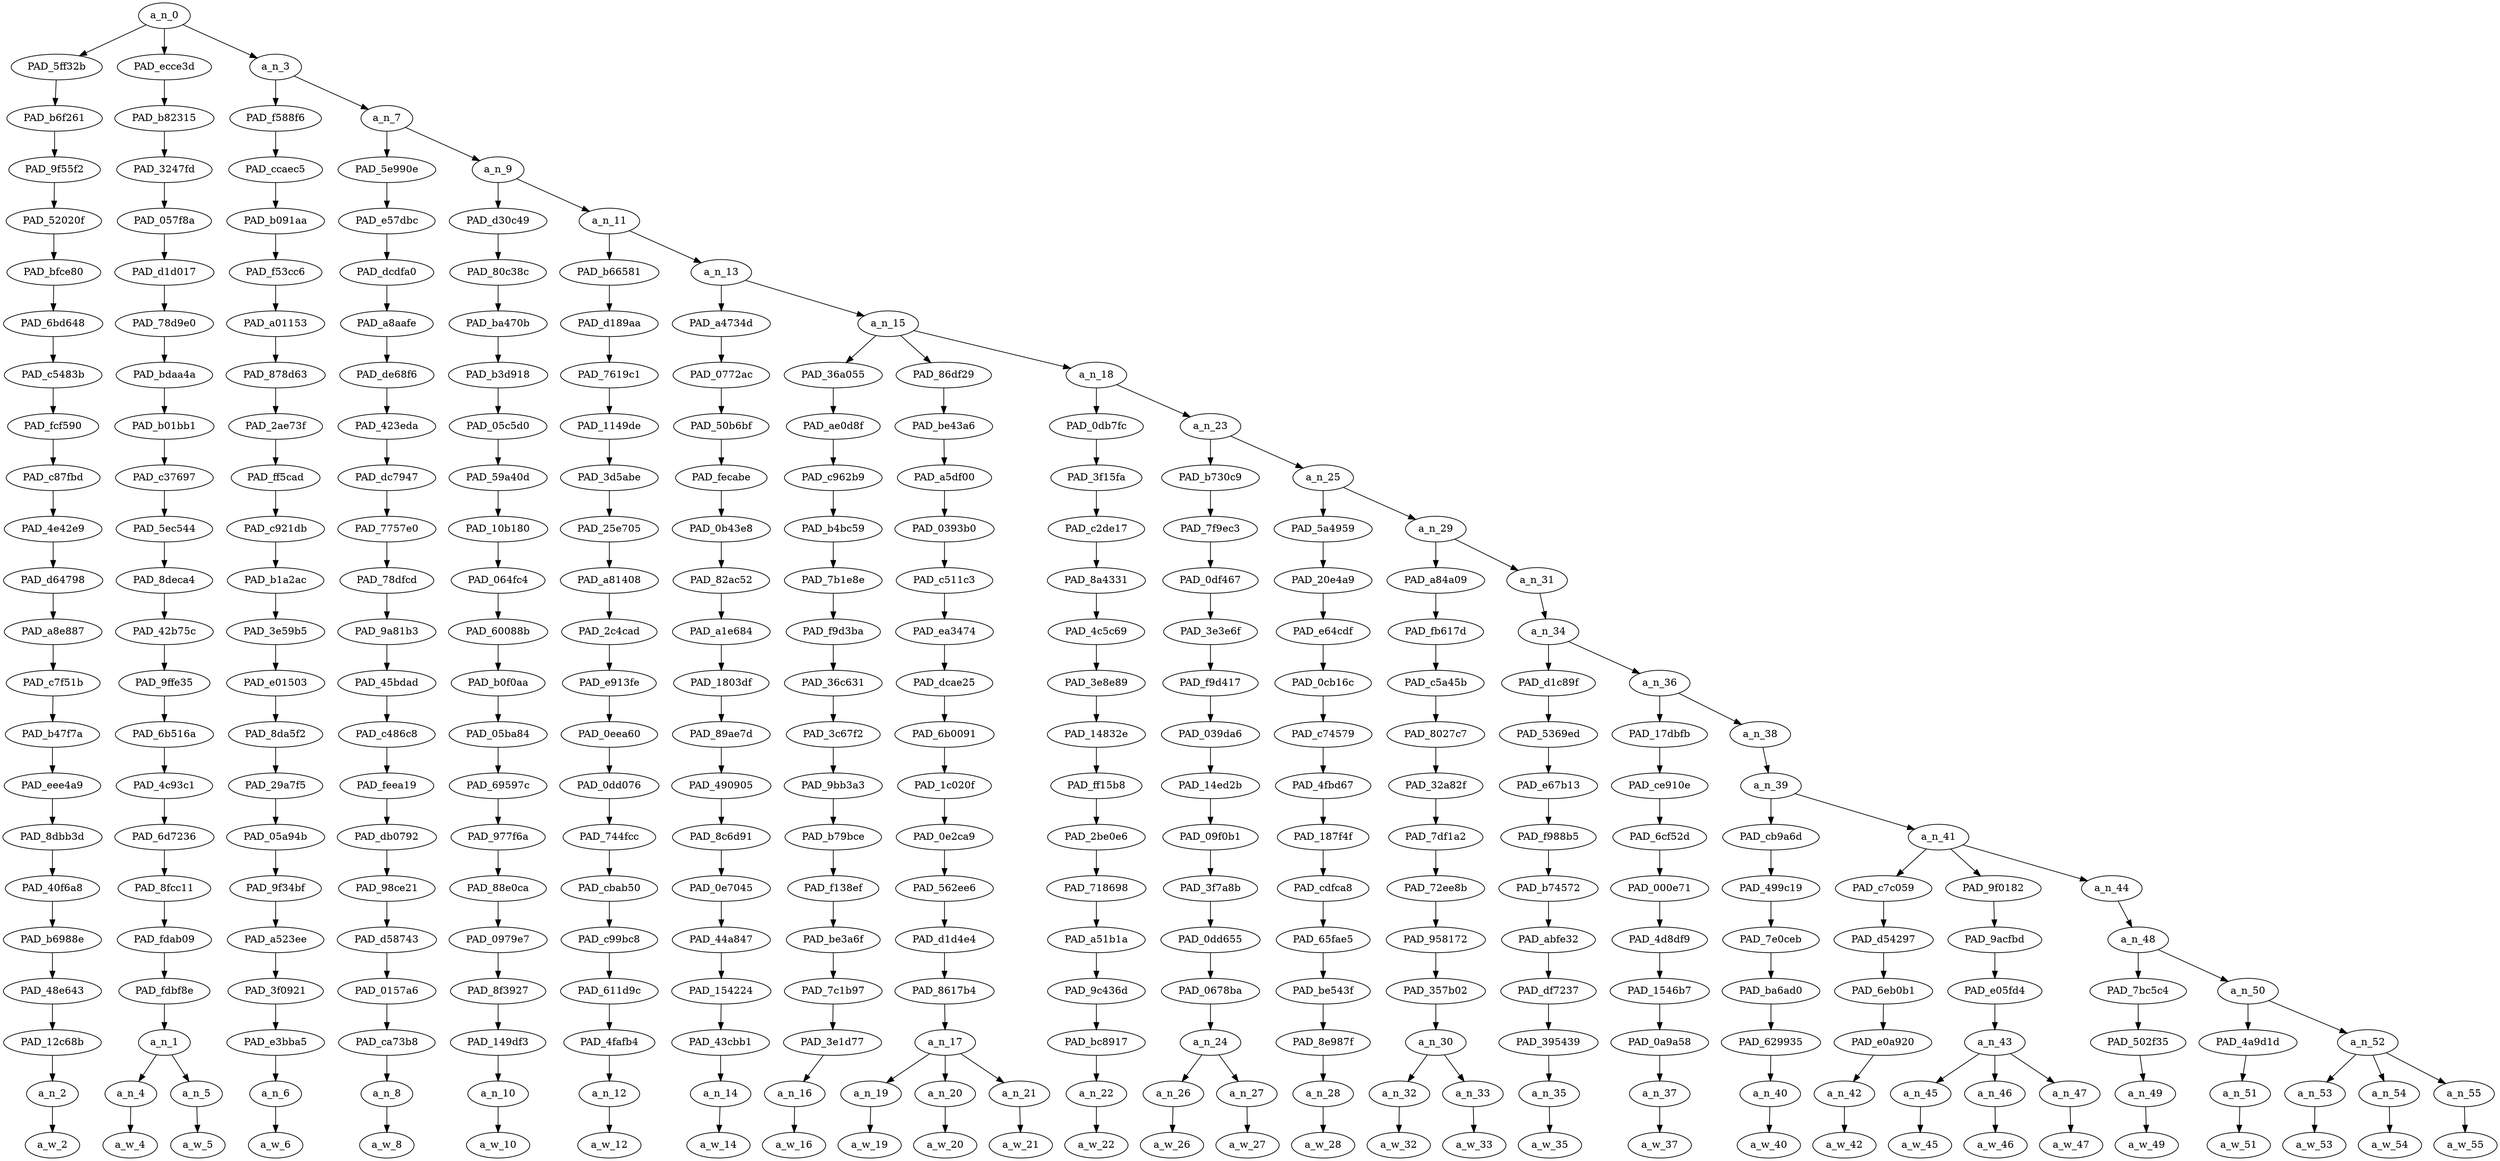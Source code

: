 strict digraph "" {
	a_n_0	[div_dir=1,
		index=0,
		level=22,
		pos="2.1822193287037037,22!",
		text_span="[0, 1, 2, 3, 4, 5, 6, 7, 8, 9, 10, 11, 12, 13, 14, 15, 16, 17, 18, 19, 20, 21, 22, 23, 24, 25, 26, 27, 28, 29]",
		value=1.00000000];
	PAD_5ff32b	[div_dir=1,
		index=1,
		level=21,
		pos="2.0,21!",
		text_span="[2]",
		value=0.04048064];
	a_n_0 -> PAD_5ff32b;
	PAD_ecce3d	[div_dir=1,
		index=0,
		level=21,
		pos="0.5,21!",
		text_span="[0, 1]",
		value=0.11551386];
	a_n_0 -> PAD_ecce3d;
	a_n_3	[div_dir=1,
		index=2,
		level=21,
		pos="4.046657986111111,21!",
		text_span="[3, 4, 5, 6, 7, 8, 9, 10, 11, 12, 13, 14, 15, 16, 17, 18, 19, 20, 21, 22, 23, 24, 25, 26, 27, 28, 29]",
		value=0.84386369];
	a_n_0 -> a_n_3;
	PAD_b6f261	[div_dir=1,
		index=1,
		level=20,
		pos="2.0,20!",
		text_span="[2]",
		value=0.04048064];
	PAD_5ff32b -> PAD_b6f261;
	PAD_9f55f2	[div_dir=1,
		index=1,
		level=19,
		pos="2.0,19!",
		text_span="[2]",
		value=0.04048064];
	PAD_b6f261 -> PAD_9f55f2;
	PAD_52020f	[div_dir=1,
		index=1,
		level=18,
		pos="2.0,18!",
		text_span="[2]",
		value=0.04048064];
	PAD_9f55f2 -> PAD_52020f;
	PAD_bfce80	[div_dir=1,
		index=1,
		level=17,
		pos="2.0,17!",
		text_span="[2]",
		value=0.04048064];
	PAD_52020f -> PAD_bfce80;
	PAD_6bd648	[div_dir=1,
		index=1,
		level=16,
		pos="2.0,16!",
		text_span="[2]",
		value=0.04048064];
	PAD_bfce80 -> PAD_6bd648;
	PAD_c5483b	[div_dir=1,
		index=1,
		level=15,
		pos="2.0,15!",
		text_span="[2]",
		value=0.04048064];
	PAD_6bd648 -> PAD_c5483b;
	PAD_fcf590	[div_dir=1,
		index=1,
		level=14,
		pos="2.0,14!",
		text_span="[2]",
		value=0.04048064];
	PAD_c5483b -> PAD_fcf590;
	PAD_c87fbd	[div_dir=1,
		index=1,
		level=13,
		pos="2.0,13!",
		text_span="[2]",
		value=0.04048064];
	PAD_fcf590 -> PAD_c87fbd;
	PAD_4e42e9	[div_dir=1,
		index=1,
		level=12,
		pos="2.0,12!",
		text_span="[2]",
		value=0.04048064];
	PAD_c87fbd -> PAD_4e42e9;
	PAD_d64798	[div_dir=1,
		index=1,
		level=11,
		pos="2.0,11!",
		text_span="[2]",
		value=0.04048064];
	PAD_4e42e9 -> PAD_d64798;
	PAD_a8e887	[div_dir=1,
		index=1,
		level=10,
		pos="2.0,10!",
		text_span="[2]",
		value=0.04048064];
	PAD_d64798 -> PAD_a8e887;
	PAD_c7f51b	[div_dir=1,
		index=1,
		level=9,
		pos="2.0,9!",
		text_span="[2]",
		value=0.04048064];
	PAD_a8e887 -> PAD_c7f51b;
	PAD_b47f7a	[div_dir=1,
		index=1,
		level=8,
		pos="2.0,8!",
		text_span="[2]",
		value=0.04048064];
	PAD_c7f51b -> PAD_b47f7a;
	PAD_eee4a9	[div_dir=1,
		index=1,
		level=7,
		pos="2.0,7!",
		text_span="[2]",
		value=0.04048064];
	PAD_b47f7a -> PAD_eee4a9;
	PAD_8dbb3d	[div_dir=1,
		index=1,
		level=6,
		pos="2.0,6!",
		text_span="[2]",
		value=0.04048064];
	PAD_eee4a9 -> PAD_8dbb3d;
	PAD_40f6a8	[div_dir=1,
		index=1,
		level=5,
		pos="2.0,5!",
		text_span="[2]",
		value=0.04048064];
	PAD_8dbb3d -> PAD_40f6a8;
	PAD_b6988e	[div_dir=1,
		index=1,
		level=4,
		pos="2.0,4!",
		text_span="[2]",
		value=0.04048064];
	PAD_40f6a8 -> PAD_b6988e;
	PAD_48e643	[div_dir=1,
		index=1,
		level=3,
		pos="2.0,3!",
		text_span="[2]",
		value=0.04048064];
	PAD_b6988e -> PAD_48e643;
	PAD_12c68b	[div_dir=1,
		index=1,
		level=2,
		pos="2.0,2!",
		text_span="[2]",
		value=0.04048064];
	PAD_48e643 -> PAD_12c68b;
	a_n_2	[div_dir=1,
		index=2,
		level=1,
		pos="2.0,1!",
		text_span="[2]",
		value=0.04048064];
	PAD_12c68b -> a_n_2;
	a_w_2	[div_dir=0,
		index=2,
		level=0,
		pos="2,0!",
		text_span="[2]",
		value=we];
	a_n_2 -> a_w_2;
	PAD_b82315	[div_dir=1,
		index=0,
		level=20,
		pos="0.5,20!",
		text_span="[0, 1]",
		value=0.11551386];
	PAD_ecce3d -> PAD_b82315;
	PAD_3247fd	[div_dir=1,
		index=0,
		level=19,
		pos="0.5,19!",
		text_span="[0, 1]",
		value=0.11551386];
	PAD_b82315 -> PAD_3247fd;
	PAD_057f8a	[div_dir=1,
		index=0,
		level=18,
		pos="0.5,18!",
		text_span="[0, 1]",
		value=0.11551386];
	PAD_3247fd -> PAD_057f8a;
	PAD_d1d017	[div_dir=1,
		index=0,
		level=17,
		pos="0.5,17!",
		text_span="[0, 1]",
		value=0.11551386];
	PAD_057f8a -> PAD_d1d017;
	PAD_78d9e0	[div_dir=1,
		index=0,
		level=16,
		pos="0.5,16!",
		text_span="[0, 1]",
		value=0.11551386];
	PAD_d1d017 -> PAD_78d9e0;
	PAD_bdaa4a	[div_dir=1,
		index=0,
		level=15,
		pos="0.5,15!",
		text_span="[0, 1]",
		value=0.11551386];
	PAD_78d9e0 -> PAD_bdaa4a;
	PAD_b01bb1	[div_dir=1,
		index=0,
		level=14,
		pos="0.5,14!",
		text_span="[0, 1]",
		value=0.11551386];
	PAD_bdaa4a -> PAD_b01bb1;
	PAD_c37697	[div_dir=1,
		index=0,
		level=13,
		pos="0.5,13!",
		text_span="[0, 1]",
		value=0.11551386];
	PAD_b01bb1 -> PAD_c37697;
	PAD_5ec544	[div_dir=1,
		index=0,
		level=12,
		pos="0.5,12!",
		text_span="[0, 1]",
		value=0.11551386];
	PAD_c37697 -> PAD_5ec544;
	PAD_8deca4	[div_dir=1,
		index=0,
		level=11,
		pos="0.5,11!",
		text_span="[0, 1]",
		value=0.11551386];
	PAD_5ec544 -> PAD_8deca4;
	PAD_42b75c	[div_dir=1,
		index=0,
		level=10,
		pos="0.5,10!",
		text_span="[0, 1]",
		value=0.11551386];
	PAD_8deca4 -> PAD_42b75c;
	PAD_9ffe35	[div_dir=1,
		index=0,
		level=9,
		pos="0.5,9!",
		text_span="[0, 1]",
		value=0.11551386];
	PAD_42b75c -> PAD_9ffe35;
	PAD_6b516a	[div_dir=1,
		index=0,
		level=8,
		pos="0.5,8!",
		text_span="[0, 1]",
		value=0.11551386];
	PAD_9ffe35 -> PAD_6b516a;
	PAD_4c93c1	[div_dir=1,
		index=0,
		level=7,
		pos="0.5,7!",
		text_span="[0, 1]",
		value=0.11551386];
	PAD_6b516a -> PAD_4c93c1;
	PAD_6d7236	[div_dir=1,
		index=0,
		level=6,
		pos="0.5,6!",
		text_span="[0, 1]",
		value=0.11551386];
	PAD_4c93c1 -> PAD_6d7236;
	PAD_8fcc11	[div_dir=1,
		index=0,
		level=5,
		pos="0.5,5!",
		text_span="[0, 1]",
		value=0.11551386];
	PAD_6d7236 -> PAD_8fcc11;
	PAD_fdab09	[div_dir=1,
		index=0,
		level=4,
		pos="0.5,4!",
		text_span="[0, 1]",
		value=0.11551386];
	PAD_8fcc11 -> PAD_fdab09;
	PAD_fdbf8e	[div_dir=1,
		index=0,
		level=3,
		pos="0.5,3!",
		text_span="[0, 1]",
		value=0.11551386];
	PAD_fdab09 -> PAD_fdbf8e;
	a_n_1	[div_dir=1,
		index=0,
		level=2,
		pos="0.5,2!",
		text_span="[0, 1]",
		value=0.11551386];
	PAD_fdbf8e -> a_n_1;
	a_n_4	[div_dir=1,
		index=0,
		level=1,
		pos="0.0,1!",
		text_span="[0]",
		value=0.06696120];
	a_n_1 -> a_n_4;
	a_n_5	[div_dir=-1,
		index=1,
		level=1,
		pos="1.0,1!",
		text_span="[1]",
		value=0.04851903];
	a_n_1 -> a_n_5;
	a_w_4	[div_dir=0,
		index=0,
		level=0,
		pos="0,0!",
		text_span="[0]",
		value="<user>"];
	a_n_4 -> a_w_4;
	a_w_5	[div_dir=0,
		index=1,
		level=0,
		pos="1,0!",
		text_span="[1]",
		value="<user>1"];
	a_n_5 -> a_w_5;
	PAD_f588f6	[div_dir=1,
		index=2,
		level=20,
		pos="3.0,20!",
		text_span="[3]",
		value=0.03010228];
	a_n_3 -> PAD_f588f6;
	a_n_7	[div_dir=1,
		index=3,
		level=20,
		pos="5.093315972222222,20!",
		text_span="[4, 5, 6, 7, 8, 9, 10, 11, 12, 13, 14, 15, 16, 17, 18, 19, 20, 21, 22, 23, 24, 25, 26, 27, 28, 29]",
		value=0.81363206];
	a_n_3 -> a_n_7;
	PAD_ccaec5	[div_dir=1,
		index=2,
		level=19,
		pos="3.0,19!",
		text_span="[3]",
		value=0.03010228];
	PAD_f588f6 -> PAD_ccaec5;
	PAD_b091aa	[div_dir=1,
		index=2,
		level=18,
		pos="3.0,18!",
		text_span="[3]",
		value=0.03010228];
	PAD_ccaec5 -> PAD_b091aa;
	PAD_f53cc6	[div_dir=1,
		index=2,
		level=17,
		pos="3.0,17!",
		text_span="[3]",
		value=0.03010228];
	PAD_b091aa -> PAD_f53cc6;
	PAD_a01153	[div_dir=1,
		index=2,
		level=16,
		pos="3.0,16!",
		text_span="[3]",
		value=0.03010228];
	PAD_f53cc6 -> PAD_a01153;
	PAD_878d63	[div_dir=1,
		index=2,
		level=15,
		pos="3.0,15!",
		text_span="[3]",
		value=0.03010228];
	PAD_a01153 -> PAD_878d63;
	PAD_2ae73f	[div_dir=1,
		index=2,
		level=14,
		pos="3.0,14!",
		text_span="[3]",
		value=0.03010228];
	PAD_878d63 -> PAD_2ae73f;
	PAD_ff5cad	[div_dir=1,
		index=2,
		level=13,
		pos="3.0,13!",
		text_span="[3]",
		value=0.03010228];
	PAD_2ae73f -> PAD_ff5cad;
	PAD_c921db	[div_dir=1,
		index=2,
		level=12,
		pos="3.0,12!",
		text_span="[3]",
		value=0.03010228];
	PAD_ff5cad -> PAD_c921db;
	PAD_b1a2ac	[div_dir=1,
		index=2,
		level=11,
		pos="3.0,11!",
		text_span="[3]",
		value=0.03010228];
	PAD_c921db -> PAD_b1a2ac;
	PAD_3e59b5	[div_dir=1,
		index=2,
		level=10,
		pos="3.0,10!",
		text_span="[3]",
		value=0.03010228];
	PAD_b1a2ac -> PAD_3e59b5;
	PAD_e01503	[div_dir=1,
		index=2,
		level=9,
		pos="3.0,9!",
		text_span="[3]",
		value=0.03010228];
	PAD_3e59b5 -> PAD_e01503;
	PAD_8da5f2	[div_dir=1,
		index=2,
		level=8,
		pos="3.0,8!",
		text_span="[3]",
		value=0.03010228];
	PAD_e01503 -> PAD_8da5f2;
	PAD_29a7f5	[div_dir=1,
		index=2,
		level=7,
		pos="3.0,7!",
		text_span="[3]",
		value=0.03010228];
	PAD_8da5f2 -> PAD_29a7f5;
	PAD_05a94b	[div_dir=1,
		index=2,
		level=6,
		pos="3.0,6!",
		text_span="[3]",
		value=0.03010228];
	PAD_29a7f5 -> PAD_05a94b;
	PAD_9f34bf	[div_dir=1,
		index=2,
		level=5,
		pos="3.0,5!",
		text_span="[3]",
		value=0.03010228];
	PAD_05a94b -> PAD_9f34bf;
	PAD_a523ee	[div_dir=1,
		index=2,
		level=4,
		pos="3.0,4!",
		text_span="[3]",
		value=0.03010228];
	PAD_9f34bf -> PAD_a523ee;
	PAD_3f0921	[div_dir=1,
		index=2,
		level=3,
		pos="3.0,3!",
		text_span="[3]",
		value=0.03010228];
	PAD_a523ee -> PAD_3f0921;
	PAD_e3bba5	[div_dir=1,
		index=2,
		level=2,
		pos="3.0,2!",
		text_span="[3]",
		value=0.03010228];
	PAD_3f0921 -> PAD_e3bba5;
	a_n_6	[div_dir=1,
		index=3,
		level=1,
		pos="3.0,1!",
		text_span="[3]",
		value=0.03010228];
	PAD_e3bba5 -> a_n_6;
	a_w_6	[div_dir=0,
		index=3,
		level=0,
		pos="3,0!",
		text_span="[3]",
		value=are];
	a_n_6 -> a_w_6;
	PAD_5e990e	[div_dir=1,
		index=3,
		level=19,
		pos="4.0,19!",
		text_span="[4]",
		value=0.02594678];
	a_n_7 -> PAD_5e990e;
	a_n_9	[div_dir=1,
		index=4,
		level=19,
		pos="6.186631944444445,19!",
		text_span="[5, 6, 7, 8, 9, 10, 11, 12, 13, 14, 15, 16, 17, 18, 19, 20, 21, 22, 23, 24, 25, 26, 27, 28, 29]",
		value=0.78755445];
	a_n_7 -> a_n_9;
	PAD_e57dbc	[div_dir=1,
		index=3,
		level=18,
		pos="4.0,18!",
		text_span="[4]",
		value=0.02594678];
	PAD_5e990e -> PAD_e57dbc;
	PAD_dcdfa0	[div_dir=1,
		index=3,
		level=17,
		pos="4.0,17!",
		text_span="[4]",
		value=0.02594678];
	PAD_e57dbc -> PAD_dcdfa0;
	PAD_a8aafe	[div_dir=1,
		index=3,
		level=16,
		pos="4.0,16!",
		text_span="[4]",
		value=0.02594678];
	PAD_dcdfa0 -> PAD_a8aafe;
	PAD_de68f6	[div_dir=1,
		index=3,
		level=15,
		pos="4.0,15!",
		text_span="[4]",
		value=0.02594678];
	PAD_a8aafe -> PAD_de68f6;
	PAD_423eda	[div_dir=1,
		index=3,
		level=14,
		pos="4.0,14!",
		text_span="[4]",
		value=0.02594678];
	PAD_de68f6 -> PAD_423eda;
	PAD_dc7947	[div_dir=1,
		index=3,
		level=13,
		pos="4.0,13!",
		text_span="[4]",
		value=0.02594678];
	PAD_423eda -> PAD_dc7947;
	PAD_7757e0	[div_dir=1,
		index=3,
		level=12,
		pos="4.0,12!",
		text_span="[4]",
		value=0.02594678];
	PAD_dc7947 -> PAD_7757e0;
	PAD_78dfcd	[div_dir=1,
		index=3,
		level=11,
		pos="4.0,11!",
		text_span="[4]",
		value=0.02594678];
	PAD_7757e0 -> PAD_78dfcd;
	PAD_9a81b3	[div_dir=1,
		index=3,
		level=10,
		pos="4.0,10!",
		text_span="[4]",
		value=0.02594678];
	PAD_78dfcd -> PAD_9a81b3;
	PAD_45bdad	[div_dir=1,
		index=3,
		level=9,
		pos="4.0,9!",
		text_span="[4]",
		value=0.02594678];
	PAD_9a81b3 -> PAD_45bdad;
	PAD_c486c8	[div_dir=1,
		index=3,
		level=8,
		pos="4.0,8!",
		text_span="[4]",
		value=0.02594678];
	PAD_45bdad -> PAD_c486c8;
	PAD_feea19	[div_dir=1,
		index=3,
		level=7,
		pos="4.0,7!",
		text_span="[4]",
		value=0.02594678];
	PAD_c486c8 -> PAD_feea19;
	PAD_db0792	[div_dir=1,
		index=3,
		level=6,
		pos="4.0,6!",
		text_span="[4]",
		value=0.02594678];
	PAD_feea19 -> PAD_db0792;
	PAD_98ce21	[div_dir=1,
		index=3,
		level=5,
		pos="4.0,5!",
		text_span="[4]",
		value=0.02594678];
	PAD_db0792 -> PAD_98ce21;
	PAD_d58743	[div_dir=1,
		index=3,
		level=4,
		pos="4.0,4!",
		text_span="[4]",
		value=0.02594678];
	PAD_98ce21 -> PAD_d58743;
	PAD_0157a6	[div_dir=1,
		index=3,
		level=3,
		pos="4.0,3!",
		text_span="[4]",
		value=0.02594678];
	PAD_d58743 -> PAD_0157a6;
	PAD_ca73b8	[div_dir=1,
		index=3,
		level=2,
		pos="4.0,2!",
		text_span="[4]",
		value=0.02594678];
	PAD_0157a6 -> PAD_ca73b8;
	a_n_8	[div_dir=1,
		index=4,
		level=1,
		pos="4.0,1!",
		text_span="[4]",
		value=0.02594678];
	PAD_ca73b8 -> a_n_8;
	a_w_8	[div_dir=0,
		index=4,
		level=0,
		pos="4,0!",
		text_span="[4]",
		value=believe];
	a_n_8 -> a_w_8;
	PAD_d30c49	[div_dir=1,
		index=4,
		level=18,
		pos="5.0,18!",
		text_span="[5]",
		value=0.02119289];
	a_n_9 -> PAD_d30c49;
	a_n_11	[div_dir=1,
		index=5,
		level=18,
		pos="7.373263888888889,18!",
		text_span="[6, 7, 8, 9, 10, 11, 12, 13, 14, 15, 16, 17, 18, 19, 20, 21, 22, 23, 24, 25, 26, 27, 28, 29]",
		value=0.76624698];
	a_n_9 -> a_n_11;
	PAD_80c38c	[div_dir=1,
		index=4,
		level=17,
		pos="5.0,17!",
		text_span="[5]",
		value=0.02119289];
	PAD_d30c49 -> PAD_80c38c;
	PAD_ba470b	[div_dir=1,
		index=4,
		level=16,
		pos="5.0,16!",
		text_span="[5]",
		value=0.02119289];
	PAD_80c38c -> PAD_ba470b;
	PAD_b3d918	[div_dir=1,
		index=4,
		level=15,
		pos="5.0,15!",
		text_span="[5]",
		value=0.02119289];
	PAD_ba470b -> PAD_b3d918;
	PAD_05c5d0	[div_dir=1,
		index=4,
		level=14,
		pos="5.0,14!",
		text_span="[5]",
		value=0.02119289];
	PAD_b3d918 -> PAD_05c5d0;
	PAD_59a40d	[div_dir=1,
		index=4,
		level=13,
		pos="5.0,13!",
		text_span="[5]",
		value=0.02119289];
	PAD_05c5d0 -> PAD_59a40d;
	PAD_10b180	[div_dir=1,
		index=4,
		level=12,
		pos="5.0,12!",
		text_span="[5]",
		value=0.02119289];
	PAD_59a40d -> PAD_10b180;
	PAD_064fc4	[div_dir=1,
		index=4,
		level=11,
		pos="5.0,11!",
		text_span="[5]",
		value=0.02119289];
	PAD_10b180 -> PAD_064fc4;
	PAD_60088b	[div_dir=1,
		index=4,
		level=10,
		pos="5.0,10!",
		text_span="[5]",
		value=0.02119289];
	PAD_064fc4 -> PAD_60088b;
	PAD_b0f0aa	[div_dir=1,
		index=4,
		level=9,
		pos="5.0,9!",
		text_span="[5]",
		value=0.02119289];
	PAD_60088b -> PAD_b0f0aa;
	PAD_05ba84	[div_dir=1,
		index=4,
		level=8,
		pos="5.0,8!",
		text_span="[5]",
		value=0.02119289];
	PAD_b0f0aa -> PAD_05ba84;
	PAD_69597c	[div_dir=1,
		index=4,
		level=7,
		pos="5.0,7!",
		text_span="[5]",
		value=0.02119289];
	PAD_05ba84 -> PAD_69597c;
	PAD_977f6a	[div_dir=1,
		index=4,
		level=6,
		pos="5.0,6!",
		text_span="[5]",
		value=0.02119289];
	PAD_69597c -> PAD_977f6a;
	PAD_88e0ca	[div_dir=1,
		index=4,
		level=5,
		pos="5.0,5!",
		text_span="[5]",
		value=0.02119289];
	PAD_977f6a -> PAD_88e0ca;
	PAD_0979e7	[div_dir=1,
		index=4,
		level=4,
		pos="5.0,4!",
		text_span="[5]",
		value=0.02119289];
	PAD_88e0ca -> PAD_0979e7;
	PAD_8f3927	[div_dir=1,
		index=4,
		level=3,
		pos="5.0,3!",
		text_span="[5]",
		value=0.02119289];
	PAD_0979e7 -> PAD_8f3927;
	PAD_149df3	[div_dir=1,
		index=4,
		level=2,
		pos="5.0,2!",
		text_span="[5]",
		value=0.02119289];
	PAD_8f3927 -> PAD_149df3;
	a_n_10	[div_dir=1,
		index=5,
		level=1,
		pos="5.0,1!",
		text_span="[5]",
		value=0.02119289];
	PAD_149df3 -> a_n_10;
	a_w_10	[div_dir=0,
		index=5,
		level=0,
		pos="5,0!",
		text_span="[5]",
		value=that];
	a_n_10 -> a_w_10;
	PAD_b66581	[div_dir=1,
		index=5,
		level=17,
		pos="6.0,17!",
		text_span="[6]",
		value=0.01874848];
	a_n_11 -> PAD_b66581;
	a_n_13	[div_dir=1,
		index=6,
		level=17,
		pos="8.746527777777779,17!",
		text_span="[7, 8, 9, 10, 11, 12, 13, 14, 15, 16, 17, 18, 19, 20, 21, 22, 23, 24, 25, 26, 27, 28, 29]",
		value=0.74739264];
	a_n_11 -> a_n_13;
	PAD_d189aa	[div_dir=1,
		index=5,
		level=16,
		pos="6.0,16!",
		text_span="[6]",
		value=0.01874848];
	PAD_b66581 -> PAD_d189aa;
	PAD_7619c1	[div_dir=1,
		index=5,
		level=15,
		pos="6.0,15!",
		text_span="[6]",
		value=0.01874848];
	PAD_d189aa -> PAD_7619c1;
	PAD_1149de	[div_dir=1,
		index=5,
		level=14,
		pos="6.0,14!",
		text_span="[6]",
		value=0.01874848];
	PAD_7619c1 -> PAD_1149de;
	PAD_3d5abe	[div_dir=1,
		index=5,
		level=13,
		pos="6.0,13!",
		text_span="[6]",
		value=0.01874848];
	PAD_1149de -> PAD_3d5abe;
	PAD_25e705	[div_dir=1,
		index=5,
		level=12,
		pos="6.0,12!",
		text_span="[6]",
		value=0.01874848];
	PAD_3d5abe -> PAD_25e705;
	PAD_a81408	[div_dir=1,
		index=5,
		level=11,
		pos="6.0,11!",
		text_span="[6]",
		value=0.01874848];
	PAD_25e705 -> PAD_a81408;
	PAD_2c4cad	[div_dir=1,
		index=5,
		level=10,
		pos="6.0,10!",
		text_span="[6]",
		value=0.01874848];
	PAD_a81408 -> PAD_2c4cad;
	PAD_e913fe	[div_dir=1,
		index=5,
		level=9,
		pos="6.0,9!",
		text_span="[6]",
		value=0.01874848];
	PAD_2c4cad -> PAD_e913fe;
	PAD_0eea60	[div_dir=1,
		index=5,
		level=8,
		pos="6.0,8!",
		text_span="[6]",
		value=0.01874848];
	PAD_e913fe -> PAD_0eea60;
	PAD_0dd076	[div_dir=1,
		index=5,
		level=7,
		pos="6.0,7!",
		text_span="[6]",
		value=0.01874848];
	PAD_0eea60 -> PAD_0dd076;
	PAD_744fcc	[div_dir=1,
		index=5,
		level=6,
		pos="6.0,6!",
		text_span="[6]",
		value=0.01874848];
	PAD_0dd076 -> PAD_744fcc;
	PAD_cbab50	[div_dir=1,
		index=5,
		level=5,
		pos="6.0,5!",
		text_span="[6]",
		value=0.01874848];
	PAD_744fcc -> PAD_cbab50;
	PAD_c99bc8	[div_dir=1,
		index=5,
		level=4,
		pos="6.0,4!",
		text_span="[6]",
		value=0.01874848];
	PAD_cbab50 -> PAD_c99bc8;
	PAD_611d9c	[div_dir=1,
		index=5,
		level=3,
		pos="6.0,3!",
		text_span="[6]",
		value=0.01874848];
	PAD_c99bc8 -> PAD_611d9c;
	PAD_4fafb4	[div_dir=1,
		index=5,
		level=2,
		pos="6.0,2!",
		text_span="[6]",
		value=0.01874848];
	PAD_611d9c -> PAD_4fafb4;
	a_n_12	[div_dir=1,
		index=6,
		level=1,
		pos="6.0,1!",
		text_span="[6]",
		value=0.01874848];
	PAD_4fafb4 -> a_n_12;
	a_w_12	[div_dir=0,
		index=6,
		level=0,
		pos="6,0!",
		text_span="[6]",
		value=it];
	a_n_12 -> a_w_12;
	PAD_a4734d	[div_dir=1,
		index=6,
		level=16,
		pos="7.0,16!",
		text_span="[7]",
		value=0.01750642];
	a_n_13 -> PAD_a4734d;
	a_n_15	[div_dir=1,
		index=7,
		level=16,
		pos="10.493055555555555,16!",
		text_span="[8, 9, 10, 11, 12, 13, 14, 15, 16, 17, 18, 19, 20, 21, 22, 23, 24, 25, 26, 27, 28, 29]",
		value=0.72980839];
	a_n_13 -> a_n_15;
	PAD_0772ac	[div_dir=1,
		index=6,
		level=15,
		pos="7.0,15!",
		text_span="[7]",
		value=0.01750642];
	PAD_a4734d -> PAD_0772ac;
	PAD_50b6bf	[div_dir=1,
		index=6,
		level=14,
		pos="7.0,14!",
		text_span="[7]",
		value=0.01750642];
	PAD_0772ac -> PAD_50b6bf;
	PAD_fecabe	[div_dir=1,
		index=6,
		level=13,
		pos="7.0,13!",
		text_span="[7]",
		value=0.01750642];
	PAD_50b6bf -> PAD_fecabe;
	PAD_0b43e8	[div_dir=1,
		index=6,
		level=12,
		pos="7.0,12!",
		text_span="[7]",
		value=0.01750642];
	PAD_fecabe -> PAD_0b43e8;
	PAD_82ac52	[div_dir=1,
		index=6,
		level=11,
		pos="7.0,11!",
		text_span="[7]",
		value=0.01750642];
	PAD_0b43e8 -> PAD_82ac52;
	PAD_a1e684	[div_dir=1,
		index=6,
		level=10,
		pos="7.0,10!",
		text_span="[7]",
		value=0.01750642];
	PAD_82ac52 -> PAD_a1e684;
	PAD_1803df	[div_dir=1,
		index=6,
		level=9,
		pos="7.0,9!",
		text_span="[7]",
		value=0.01750642];
	PAD_a1e684 -> PAD_1803df;
	PAD_89ae7d	[div_dir=1,
		index=6,
		level=8,
		pos="7.0,8!",
		text_span="[7]",
		value=0.01750642];
	PAD_1803df -> PAD_89ae7d;
	PAD_490905	[div_dir=1,
		index=6,
		level=7,
		pos="7.0,7!",
		text_span="[7]",
		value=0.01750642];
	PAD_89ae7d -> PAD_490905;
	PAD_8c6d91	[div_dir=1,
		index=6,
		level=6,
		pos="7.0,6!",
		text_span="[7]",
		value=0.01750642];
	PAD_490905 -> PAD_8c6d91;
	PAD_0e7045	[div_dir=1,
		index=6,
		level=5,
		pos="7.0,5!",
		text_span="[7]",
		value=0.01750642];
	PAD_8c6d91 -> PAD_0e7045;
	PAD_44a847	[div_dir=1,
		index=6,
		level=4,
		pos="7.0,4!",
		text_span="[7]",
		value=0.01750642];
	PAD_0e7045 -> PAD_44a847;
	PAD_154224	[div_dir=1,
		index=6,
		level=3,
		pos="7.0,3!",
		text_span="[7]",
		value=0.01750642];
	PAD_44a847 -> PAD_154224;
	PAD_43cbb1	[div_dir=1,
		index=6,
		level=2,
		pos="7.0,2!",
		text_span="[7]",
		value=0.01750642];
	PAD_154224 -> PAD_43cbb1;
	a_n_14	[div_dir=1,
		index=7,
		level=1,
		pos="7.0,1!",
		text_span="[7]",
		value=0.01750642];
	PAD_43cbb1 -> a_n_14;
	a_w_14	[div_dir=0,
		index=7,
		level=0,
		pos="7,0!",
		text_span="[7]",
		value=will];
	a_n_14 -> a_w_14;
	PAD_36a055	[div_dir=-1,
		index=7,
		level=15,
		pos="8.0,15!",
		text_span="[8]",
		value=0.02001967];
	a_n_15 -> PAD_36a055;
	PAD_86df29	[div_dir=1,
		index=8,
		level=15,
		pos="10.0,15!",
		text_span="[9, 10, 11]",
		value=0.05969000];
	a_n_15 -> PAD_86df29;
	a_n_18	[div_dir=1,
		index=9,
		level=15,
		pos="13.479166666666666,15!",
		text_span="[12, 13, 14, 15, 16, 17, 18, 19, 20, 21, 22, 23, 24, 25, 26, 27, 28, 29]",
		value=0.65003421];
	a_n_15 -> a_n_18;
	PAD_ae0d8f	[div_dir=-1,
		index=7,
		level=14,
		pos="8.0,14!",
		text_span="[8]",
		value=0.02001967];
	PAD_36a055 -> PAD_ae0d8f;
	PAD_c962b9	[div_dir=-1,
		index=7,
		level=13,
		pos="8.0,13!",
		text_span="[8]",
		value=0.02001967];
	PAD_ae0d8f -> PAD_c962b9;
	PAD_b4bc59	[div_dir=-1,
		index=7,
		level=12,
		pos="8.0,12!",
		text_span="[8]",
		value=0.02001967];
	PAD_c962b9 -> PAD_b4bc59;
	PAD_7b1e8e	[div_dir=-1,
		index=7,
		level=11,
		pos="8.0,11!",
		text_span="[8]",
		value=0.02001967];
	PAD_b4bc59 -> PAD_7b1e8e;
	PAD_f9d3ba	[div_dir=-1,
		index=7,
		level=10,
		pos="8.0,10!",
		text_span="[8]",
		value=0.02001967];
	PAD_7b1e8e -> PAD_f9d3ba;
	PAD_36c631	[div_dir=-1,
		index=7,
		level=9,
		pos="8.0,9!",
		text_span="[8]",
		value=0.02001967];
	PAD_f9d3ba -> PAD_36c631;
	PAD_3c67f2	[div_dir=-1,
		index=7,
		level=8,
		pos="8.0,8!",
		text_span="[8]",
		value=0.02001967];
	PAD_36c631 -> PAD_3c67f2;
	PAD_9bb3a3	[div_dir=-1,
		index=7,
		level=7,
		pos="8.0,7!",
		text_span="[8]",
		value=0.02001967];
	PAD_3c67f2 -> PAD_9bb3a3;
	PAD_b79bce	[div_dir=-1,
		index=7,
		level=6,
		pos="8.0,6!",
		text_span="[8]",
		value=0.02001967];
	PAD_9bb3a3 -> PAD_b79bce;
	PAD_f138ef	[div_dir=-1,
		index=7,
		level=5,
		pos="8.0,5!",
		text_span="[8]",
		value=0.02001967];
	PAD_b79bce -> PAD_f138ef;
	PAD_be3a6f	[div_dir=-1,
		index=7,
		level=4,
		pos="8.0,4!",
		text_span="[8]",
		value=0.02001967];
	PAD_f138ef -> PAD_be3a6f;
	PAD_7c1b97	[div_dir=-1,
		index=7,
		level=3,
		pos="8.0,3!",
		text_span="[8]",
		value=0.02001967];
	PAD_be3a6f -> PAD_7c1b97;
	PAD_3e1d77	[div_dir=-1,
		index=7,
		level=2,
		pos="8.0,2!",
		text_span="[8]",
		value=0.02001967];
	PAD_7c1b97 -> PAD_3e1d77;
	a_n_16	[div_dir=-1,
		index=8,
		level=1,
		pos="8.0,1!",
		text_span="[8]",
		value=0.02001967];
	PAD_3e1d77 -> a_n_16;
	a_w_16	[div_dir=0,
		index=8,
		level=0,
		pos="8,0!",
		text_span="[8]",
		value=happen];
	a_n_16 -> a_w_16;
	PAD_be43a6	[div_dir=1,
		index=8,
		level=14,
		pos="10.0,14!",
		text_span="[9, 10, 11]",
		value=0.05969000];
	PAD_86df29 -> PAD_be43a6;
	PAD_a5df00	[div_dir=1,
		index=8,
		level=13,
		pos="10.0,13!",
		text_span="[9, 10, 11]",
		value=0.05969000];
	PAD_be43a6 -> PAD_a5df00;
	PAD_0393b0	[div_dir=1,
		index=8,
		level=12,
		pos="10.0,12!",
		text_span="[9, 10, 11]",
		value=0.05969000];
	PAD_a5df00 -> PAD_0393b0;
	PAD_c511c3	[div_dir=1,
		index=8,
		level=11,
		pos="10.0,11!",
		text_span="[9, 10, 11]",
		value=0.05969000];
	PAD_0393b0 -> PAD_c511c3;
	PAD_ea3474	[div_dir=1,
		index=8,
		level=10,
		pos="10.0,10!",
		text_span="[9, 10, 11]",
		value=0.05969000];
	PAD_c511c3 -> PAD_ea3474;
	PAD_dcae25	[div_dir=1,
		index=8,
		level=9,
		pos="10.0,9!",
		text_span="[9, 10, 11]",
		value=0.05969000];
	PAD_ea3474 -> PAD_dcae25;
	PAD_6b0091	[div_dir=1,
		index=8,
		level=8,
		pos="10.0,8!",
		text_span="[9, 10, 11]",
		value=0.05969000];
	PAD_dcae25 -> PAD_6b0091;
	PAD_1c020f	[div_dir=1,
		index=8,
		level=7,
		pos="10.0,7!",
		text_span="[9, 10, 11]",
		value=0.05969000];
	PAD_6b0091 -> PAD_1c020f;
	PAD_0e2ca9	[div_dir=1,
		index=8,
		level=6,
		pos="10.0,6!",
		text_span="[9, 10, 11]",
		value=0.05969000];
	PAD_1c020f -> PAD_0e2ca9;
	PAD_562ee6	[div_dir=1,
		index=8,
		level=5,
		pos="10.0,5!",
		text_span="[9, 10, 11]",
		value=0.05969000];
	PAD_0e2ca9 -> PAD_562ee6;
	PAD_d1d4e4	[div_dir=1,
		index=8,
		level=4,
		pos="10.0,4!",
		text_span="[9, 10, 11]",
		value=0.05969000];
	PAD_562ee6 -> PAD_d1d4e4;
	PAD_8617b4	[div_dir=1,
		index=8,
		level=3,
		pos="10.0,3!",
		text_span="[9, 10, 11]",
		value=0.05969000];
	PAD_d1d4e4 -> PAD_8617b4;
	a_n_17	[div_dir=1,
		index=8,
		level=2,
		pos="10.0,2!",
		text_span="[9, 10, 11]",
		value=0.05969000];
	PAD_8617b4 -> a_n_17;
	a_n_19	[div_dir=1,
		index=9,
		level=1,
		pos="9.0,1!",
		text_span="[9]",
		value=0.02125205];
	a_n_17 -> a_n_19;
	a_n_20	[div_dir=1,
		index=10,
		level=1,
		pos="10.0,1!",
		text_span="[10]",
		value=0.01897491];
	a_n_17 -> a_n_20;
	a_n_21	[div_dir=1,
		index=11,
		level=1,
		pos="11.0,1!",
		text_span="[11]",
		value=0.01935279];
	a_n_17 -> a_n_21;
	a_w_19	[div_dir=0,
		index=9,
		level=0,
		pos="9,0!",
		text_span="[9]",
		value=again];
	a_n_19 -> a_w_19;
	a_w_20	[div_dir=0,
		index=10,
		level=0,
		pos="10,0!",
		text_span="[10]",
		value=and];
	a_n_20 -> a_w_20;
	a_w_21	[div_dir=0,
		index=11,
		level=0,
		pos="11,0!",
		text_span="[11]",
		value=again1];
	a_n_21 -> a_w_21;
	PAD_0db7fc	[div_dir=1,
		index=9,
		level=14,
		pos="12.0,14!",
		text_span="[12]",
		value=0.02076008];
	a_n_18 -> PAD_0db7fc;
	a_n_23	[div_dir=-1,
		index=10,
		level=14,
		pos="14.958333333333332,14!",
		text_span="[13, 14, 15, 16, 17, 18, 19, 20, 21, 22, 23, 24, 25, 26, 27, 28, 29]",
		value=0.62924529];
	a_n_18 -> a_n_23;
	PAD_3f15fa	[div_dir=1,
		index=9,
		level=13,
		pos="12.0,13!",
		text_span="[12]",
		value=0.02076008];
	PAD_0db7fc -> PAD_3f15fa;
	PAD_c2de17	[div_dir=1,
		index=9,
		level=12,
		pos="12.0,12!",
		text_span="[12]",
		value=0.02076008];
	PAD_3f15fa -> PAD_c2de17;
	PAD_8a4331	[div_dir=1,
		index=9,
		level=11,
		pos="12.0,11!",
		text_span="[12]",
		value=0.02076008];
	PAD_c2de17 -> PAD_8a4331;
	PAD_4c5c69	[div_dir=1,
		index=9,
		level=10,
		pos="12.0,10!",
		text_span="[12]",
		value=0.02076008];
	PAD_8a4331 -> PAD_4c5c69;
	PAD_3e8e89	[div_dir=1,
		index=9,
		level=9,
		pos="12.0,9!",
		text_span="[12]",
		value=0.02076008];
	PAD_4c5c69 -> PAD_3e8e89;
	PAD_14832e	[div_dir=1,
		index=9,
		level=8,
		pos="12.0,8!",
		text_span="[12]",
		value=0.02076008];
	PAD_3e8e89 -> PAD_14832e;
	PAD_ff15b8	[div_dir=1,
		index=9,
		level=7,
		pos="12.0,7!",
		text_span="[12]",
		value=0.02076008];
	PAD_14832e -> PAD_ff15b8;
	PAD_2be0e6	[div_dir=1,
		index=9,
		level=6,
		pos="12.0,6!",
		text_span="[12]",
		value=0.02076008];
	PAD_ff15b8 -> PAD_2be0e6;
	PAD_718698	[div_dir=1,
		index=9,
		level=5,
		pos="12.0,5!",
		text_span="[12]",
		value=0.02076008];
	PAD_2be0e6 -> PAD_718698;
	PAD_a51b1a	[div_dir=1,
		index=9,
		level=4,
		pos="12.0,4!",
		text_span="[12]",
		value=0.02076008];
	PAD_718698 -> PAD_a51b1a;
	PAD_9c436d	[div_dir=1,
		index=9,
		level=3,
		pos="12.0,3!",
		text_span="[12]",
		value=0.02076008];
	PAD_a51b1a -> PAD_9c436d;
	PAD_bc8917	[div_dir=1,
		index=9,
		level=2,
		pos="12.0,2!",
		text_span="[12]",
		value=0.02076008];
	PAD_9c436d -> PAD_bc8917;
	a_n_22	[div_dir=1,
		index=12,
		level=1,
		pos="12.0,1!",
		text_span="[12]",
		value=0.02076008];
	PAD_bc8917 -> a_n_22;
	a_w_22	[div_dir=0,
		index=12,
		level=0,
		pos="12,0!",
		text_span="[12]",
		value=after];
	a_n_22 -> a_w_22;
	PAD_b730c9	[div_dir=1,
		index=10,
		level=13,
		pos="13.5,13!",
		text_span="[13, 14]",
		value=0.04198779];
	a_n_23 -> PAD_b730c9;
	a_n_25	[div_dir=-1,
		index=11,
		level=13,
		pos="16.416666666666664,13!",
		text_span="[15, 16, 17, 18, 19, 20, 21, 22, 23, 24, 25, 26, 27, 28, 29]",
		value=0.58725615];
	a_n_23 -> a_n_25;
	PAD_7f9ec3	[div_dir=1,
		index=10,
		level=12,
		pos="13.5,12!",
		text_span="[13, 14]",
		value=0.04198779];
	PAD_b730c9 -> PAD_7f9ec3;
	PAD_0df467	[div_dir=1,
		index=10,
		level=11,
		pos="13.5,11!",
		text_span="[13, 14]",
		value=0.04198779];
	PAD_7f9ec3 -> PAD_0df467;
	PAD_3e3e6f	[div_dir=1,
		index=10,
		level=10,
		pos="13.5,10!",
		text_span="[13, 14]",
		value=0.04198779];
	PAD_0df467 -> PAD_3e3e6f;
	PAD_f9d417	[div_dir=1,
		index=10,
		level=9,
		pos="13.5,9!",
		text_span="[13, 14]",
		value=0.04198779];
	PAD_3e3e6f -> PAD_f9d417;
	PAD_039da6	[div_dir=1,
		index=10,
		level=8,
		pos="13.5,8!",
		text_span="[13, 14]",
		value=0.04198779];
	PAD_f9d417 -> PAD_039da6;
	PAD_14ed2b	[div_dir=1,
		index=10,
		level=7,
		pos="13.5,7!",
		text_span="[13, 14]",
		value=0.04198779];
	PAD_039da6 -> PAD_14ed2b;
	PAD_09f0b1	[div_dir=1,
		index=10,
		level=6,
		pos="13.5,6!",
		text_span="[13, 14]",
		value=0.04198779];
	PAD_14ed2b -> PAD_09f0b1;
	PAD_3f7a8b	[div_dir=1,
		index=10,
		level=5,
		pos="13.5,5!",
		text_span="[13, 14]",
		value=0.04198779];
	PAD_09f0b1 -> PAD_3f7a8b;
	PAD_0dd655	[div_dir=1,
		index=10,
		level=4,
		pos="13.5,4!",
		text_span="[13, 14]",
		value=0.04198779];
	PAD_3f7a8b -> PAD_0dd655;
	PAD_0678ba	[div_dir=1,
		index=10,
		level=3,
		pos="13.5,3!",
		text_span="[13, 14]",
		value=0.04198779];
	PAD_0dd655 -> PAD_0678ba;
	a_n_24	[div_dir=1,
		index=10,
		level=2,
		pos="13.5,2!",
		text_span="[13, 14]",
		value=0.04198779];
	PAD_0678ba -> a_n_24;
	a_n_26	[div_dir=1,
		index=13,
		level=1,
		pos="13.0,1!",
		text_span="[13]",
		value=0.01784139];
	a_n_24 -> a_n_26;
	a_n_27	[div_dir=1,
		index=14,
		level=1,
		pos="14.0,1!",
		text_span="[14]",
		value=0.02408295];
	a_n_24 -> a_n_27;
	a_w_26	[div_dir=0,
		index=13,
		level=0,
		pos="13,0!",
		text_span="[13]",
		value=the];
	a_n_26 -> a_w_26;
	a_w_27	[div_dir=0,
		index=14,
		level=0,
		pos="14,0!",
		text_span="[14]",
		value="<date>"];
	a_n_27 -> a_w_27;
	PAD_5a4959	[div_dir=1,
		index=11,
		level=12,
		pos="15.0,12!",
		text_span="[15]",
		value=0.01878186];
	a_n_25 -> PAD_5a4959;
	a_n_29	[div_dir=-1,
		index=12,
		level=12,
		pos="17.833333333333332,12!",
		text_span="[16, 17, 18, 19, 20, 21, 22, 23, 24, 25, 26, 27, 28, 29]",
		value=0.56845643];
	a_n_25 -> a_n_29;
	PAD_20e4a9	[div_dir=1,
		index=11,
		level=11,
		pos="15.0,11!",
		text_span="[15]",
		value=0.01878186];
	PAD_5a4959 -> PAD_20e4a9;
	PAD_e64cdf	[div_dir=1,
		index=11,
		level=10,
		pos="15.0,10!",
		text_span="[15]",
		value=0.01878186];
	PAD_20e4a9 -> PAD_e64cdf;
	PAD_0cb16c	[div_dir=1,
		index=11,
		level=9,
		pos="15.0,9!",
		text_span="[15]",
		value=0.01878186];
	PAD_e64cdf -> PAD_0cb16c;
	PAD_c74579	[div_dir=1,
		index=11,
		level=8,
		pos="15.0,8!",
		text_span="[15]",
		value=0.01878186];
	PAD_0cb16c -> PAD_c74579;
	PAD_4fbd67	[div_dir=1,
		index=11,
		level=7,
		pos="15.0,7!",
		text_span="[15]",
		value=0.01878186];
	PAD_c74579 -> PAD_4fbd67;
	PAD_187f4f	[div_dir=1,
		index=11,
		level=6,
		pos="15.0,6!",
		text_span="[15]",
		value=0.01878186];
	PAD_4fbd67 -> PAD_187f4f;
	PAD_cdfca8	[div_dir=1,
		index=11,
		level=5,
		pos="15.0,5!",
		text_span="[15]",
		value=0.01878186];
	PAD_187f4f -> PAD_cdfca8;
	PAD_65fae5	[div_dir=1,
		index=11,
		level=4,
		pos="15.0,4!",
		text_span="[15]",
		value=0.01878186];
	PAD_cdfca8 -> PAD_65fae5;
	PAD_be543f	[div_dir=1,
		index=11,
		level=3,
		pos="15.0,3!",
		text_span="[15]",
		value=0.01878186];
	PAD_65fae5 -> PAD_be543f;
	PAD_8e987f	[div_dir=1,
		index=11,
		level=2,
		pos="15.0,2!",
		text_span="[15]",
		value=0.01878186];
	PAD_be543f -> PAD_8e987f;
	a_n_28	[div_dir=1,
		index=15,
		level=1,
		pos="15.0,1!",
		text_span="[15]",
		value=0.01878186];
	PAD_8e987f -> a_n_28;
	a_w_28	[div_dir=0,
		index=15,
		level=0,
		pos="15,0!",
		text_span="[15]",
		value=of];
	a_n_28 -> a_w_28;
	PAD_a84a09	[div_dir=1,
		index=12,
		level=11,
		pos="16.5,11!",
		text_span="[16, 17]",
		value=0.06614833];
	a_n_29 -> PAD_a84a09;
	a_n_31	[div_dir=-1,
		index=13,
		level=11,
		pos="19.166666666666664,11!",
		text_span="[18, 19, 20, 21, 22, 23, 24, 25, 26, 27, 28, 29]",
		value=0.50228144];
	a_n_29 -> a_n_31;
	PAD_fb617d	[div_dir=1,
		index=12,
		level=10,
		pos="16.5,10!",
		text_span="[16, 17]",
		value=0.06614833];
	PAD_a84a09 -> PAD_fb617d;
	PAD_c5a45b	[div_dir=1,
		index=12,
		level=9,
		pos="16.5,9!",
		text_span="[16, 17]",
		value=0.06614833];
	PAD_fb617d -> PAD_c5a45b;
	PAD_8027c7	[div_dir=1,
		index=12,
		level=8,
		pos="16.5,8!",
		text_span="[16, 17]",
		value=0.06614833];
	PAD_c5a45b -> PAD_8027c7;
	PAD_32a82f	[div_dir=1,
		index=12,
		level=7,
		pos="16.5,7!",
		text_span="[16, 17]",
		value=0.06614833];
	PAD_8027c7 -> PAD_32a82f;
	PAD_7df1a2	[div_dir=1,
		index=12,
		level=6,
		pos="16.5,6!",
		text_span="[16, 17]",
		value=0.06614833];
	PAD_32a82f -> PAD_7df1a2;
	PAD_72ee8b	[div_dir=1,
		index=12,
		level=5,
		pos="16.5,5!",
		text_span="[16, 17]",
		value=0.06614833];
	PAD_7df1a2 -> PAD_72ee8b;
	PAD_958172	[div_dir=1,
		index=12,
		level=4,
		pos="16.5,4!",
		text_span="[16, 17]",
		value=0.06614833];
	PAD_72ee8b -> PAD_958172;
	PAD_357b02	[div_dir=1,
		index=12,
		level=3,
		pos="16.5,3!",
		text_span="[16, 17]",
		value=0.06614833];
	PAD_958172 -> PAD_357b02;
	a_n_30	[div_dir=1,
		index=12,
		level=2,
		pos="16.5,2!",
		text_span="[16, 17]",
		value=0.06614833];
	PAD_357b02 -> a_n_30;
	a_n_32	[div_dir=-1,
		index=16,
		level=1,
		pos="16.0,1!",
		text_span="[16]",
		value=0.02078693];
	a_n_30 -> a_n_32;
	a_n_33	[div_dir=1,
		index=17,
		level=1,
		pos="17.0,1!",
		text_span="[17]",
		value=0.04530485];
	a_n_30 -> a_n_33;
	a_w_32	[div_dir=0,
		index=16,
		level=0,
		pos="16,0!",
		text_span="[16]",
		value=the1];
	a_n_32 -> a_w_32;
	a_w_33	[div_dir=0,
		index=17,
		level=0,
		pos="17,0!",
		text_span="[17]",
		value=protest];
	a_n_33 -> a_w_33;
	a_n_34	[div_dir=-1,
		index=13,
		level=10,
		pos="19.166666666666664,10!",
		text_span="[18, 19, 20, 21, 22, 23, 24, 25, 26, 27, 28, 29]",
		value=0.50223131];
	a_n_31 -> a_n_34;
	PAD_d1c89f	[div_dir=1,
		index=13,
		level=9,
		pos="18.0,9!",
		text_span="[18]",
		value=0.03128571];
	a_n_34 -> PAD_d1c89f;
	a_n_36	[div_dir=-1,
		index=14,
		level=9,
		pos="20.333333333333332,9!",
		text_span="[19, 20, 21, 22, 23, 24, 25, 26, 27, 28, 29]",
		value=0.47089547];
	a_n_34 -> a_n_36;
	PAD_5369ed	[div_dir=1,
		index=13,
		level=8,
		pos="18.0,8!",
		text_span="[18]",
		value=0.03128571];
	PAD_d1c89f -> PAD_5369ed;
	PAD_e67b13	[div_dir=1,
		index=13,
		level=7,
		pos="18.0,7!",
		text_span="[18]",
		value=0.03128571];
	PAD_5369ed -> PAD_e67b13;
	PAD_f988b5	[div_dir=1,
		index=13,
		level=6,
		pos="18.0,6!",
		text_span="[18]",
		value=0.03128571];
	PAD_e67b13 -> PAD_f988b5;
	PAD_b74572	[div_dir=1,
		index=13,
		level=5,
		pos="18.0,5!",
		text_span="[18]",
		value=0.03128571];
	PAD_f988b5 -> PAD_b74572;
	PAD_abfe32	[div_dir=1,
		index=13,
		level=4,
		pos="18.0,4!",
		text_span="[18]",
		value=0.03128571];
	PAD_b74572 -> PAD_abfe32;
	PAD_df7237	[div_dir=1,
		index=13,
		level=3,
		pos="18.0,3!",
		text_span="[18]",
		value=0.03128571];
	PAD_abfe32 -> PAD_df7237;
	PAD_395439	[div_dir=1,
		index=13,
		level=2,
		pos="18.0,2!",
		text_span="[18]",
		value=0.03128571];
	PAD_df7237 -> PAD_395439;
	a_n_35	[div_dir=1,
		index=18,
		level=1,
		pos="18.0,1!",
		text_span="[18]",
		value=0.03128571];
	PAD_395439 -> a_n_35;
	a_w_35	[div_dir=0,
		index=18,
		level=0,
		pos="18,0!",
		text_span="[18]",
		value=they];
	a_n_35 -> a_w_35;
	PAD_17dbfb	[div_dir=-1,
		index=14,
		level=8,
		pos="19.0,8!",
		text_span="[19]",
		value=0.03093017];
	a_n_36 -> PAD_17dbfb;
	a_n_38	[div_dir=-1,
		index=15,
		level=8,
		pos="21.666666666666664,8!",
		text_span="[20, 21, 22, 23, 24, 25, 26, 27, 28, 29]",
		value=0.43990088];
	a_n_36 -> a_n_38;
	PAD_ce910e	[div_dir=-1,
		index=14,
		level=7,
		pos="19.0,7!",
		text_span="[19]",
		value=0.03093017];
	PAD_17dbfb -> PAD_ce910e;
	PAD_6cf52d	[div_dir=-1,
		index=14,
		level=6,
		pos="19.0,6!",
		text_span="[19]",
		value=0.03093017];
	PAD_ce910e -> PAD_6cf52d;
	PAD_000e71	[div_dir=-1,
		index=14,
		level=5,
		pos="19.0,5!",
		text_span="[19]",
		value=0.03093017];
	PAD_6cf52d -> PAD_000e71;
	PAD_4d8df9	[div_dir=-1,
		index=14,
		level=4,
		pos="19.0,4!",
		text_span="[19]",
		value=0.03093017];
	PAD_000e71 -> PAD_4d8df9;
	PAD_1546b7	[div_dir=-1,
		index=14,
		level=3,
		pos="19.0,3!",
		text_span="[19]",
		value=0.03093017];
	PAD_4d8df9 -> PAD_1546b7;
	PAD_0a9a58	[div_dir=-1,
		index=14,
		level=2,
		pos="19.0,2!",
		text_span="[19]",
		value=0.03093017];
	PAD_1546b7 -> PAD_0a9a58;
	a_n_37	[div_dir=-1,
		index=19,
		level=1,
		pos="19.0,1!",
		text_span="[19]",
		value=0.03093017];
	PAD_0a9a58 -> a_n_37;
	a_w_37	[div_dir=0,
		index=19,
		level=0,
		pos="19,0!",
		text_span="[19]",
		value=want];
	a_n_37 -> a_w_37;
	a_n_39	[div_dir=-1,
		index=15,
		level=7,
		pos="21.666666666666664,7!",
		text_span="[20, 21, 22, 23, 24, 25, 26, 27, 28, 29]",
		value=0.43985315];
	a_n_38 -> a_n_39;
	PAD_cb9a6d	[div_dir=1,
		index=15,
		level=6,
		pos="20.0,6!",
		text_span="[20]",
		value=0.02182276];
	a_n_39 -> PAD_cb9a6d;
	a_n_41	[div_dir=-1,
		index=16,
		level=6,
		pos="23.333333333333332,6!",
		text_span="[21, 22, 23, 24, 25, 26, 27, 28, 29]",
		value=0.41798266];
	a_n_39 -> a_n_41;
	PAD_499c19	[div_dir=1,
		index=15,
		level=5,
		pos="20.0,5!",
		text_span="[20]",
		value=0.02182276];
	PAD_cb9a6d -> PAD_499c19;
	PAD_7e0ceb	[div_dir=1,
		index=15,
		level=4,
		pos="20.0,4!",
		text_span="[20]",
		value=0.02182276];
	PAD_499c19 -> PAD_7e0ceb;
	PAD_ba6ad0	[div_dir=1,
		index=15,
		level=3,
		pos="20.0,3!",
		text_span="[20]",
		value=0.02182276];
	PAD_7e0ceb -> PAD_ba6ad0;
	PAD_629935	[div_dir=1,
		index=15,
		level=2,
		pos="20.0,2!",
		text_span="[20]",
		value=0.02182276];
	PAD_ba6ad0 -> PAD_629935;
	a_n_40	[div_dir=1,
		index=20,
		level=1,
		pos="20.0,1!",
		text_span="[20]",
		value=0.02182276];
	PAD_629935 -> a_n_40;
	a_w_40	[div_dir=0,
		index=20,
		level=0,
		pos="20,0!",
		text_span="[20]",
		value=to];
	a_n_40 -> a_w_40;
	PAD_c7c059	[div_dir=-1,
		index=16,
		level=5,
		pos="21.0,5!",
		text_span="[21]",
		value=0.06205134];
	a_n_41 -> PAD_c7c059;
	PAD_9f0182	[div_dir=1,
		index=17,
		level=5,
		pos="23.0,5!",
		text_span="[22, 23, 24]",
		value=0.19651630];
	a_n_41 -> PAD_9f0182;
	a_n_44	[div_dir=1,
		index=18,
		level=5,
		pos="26.0,5!",
		text_span="[25, 26, 27, 28, 29]",
		value=0.15933995];
	a_n_41 -> a_n_44;
	PAD_d54297	[div_dir=-1,
		index=16,
		level=4,
		pos="21.0,4!",
		text_span="[21]",
		value=0.06205134];
	PAD_c7c059 -> PAD_d54297;
	PAD_6eb0b1	[div_dir=-1,
		index=16,
		level=3,
		pos="21.0,3!",
		text_span="[21]",
		value=0.06205134];
	PAD_d54297 -> PAD_6eb0b1;
	PAD_e0a920	[div_dir=-1,
		index=16,
		level=2,
		pos="21.0,2!",
		text_span="[21]",
		value=0.06205134];
	PAD_6eb0b1 -> PAD_e0a920;
	a_n_42	[div_dir=-1,
		index=21,
		level=1,
		pos="21.0,1!",
		text_span="[21]",
		value=0.06205134];
	PAD_e0a920 -> a_n_42;
	a_w_42	[div_dir=0,
		index=21,
		level=0,
		pos="21,0!",
		text_span="[21]",
		value=kill];
	a_n_42 -> a_w_42;
	PAD_9acfbd	[div_dir=1,
		index=17,
		level=4,
		pos="23.0,4!",
		text_span="[22, 23, 24]",
		value=0.19651630];
	PAD_9f0182 -> PAD_9acfbd;
	PAD_e05fd4	[div_dir=1,
		index=17,
		level=3,
		pos="23.0,3!",
		text_span="[22, 23, 24]",
		value=0.19651630];
	PAD_9acfbd -> PAD_e05fd4;
	a_n_43	[div_dir=1,
		index=17,
		level=2,
		pos="23.0,2!",
		text_span="[22, 23, 24]",
		value=0.19651630];
	PAD_e05fd4 -> a_n_43;
	a_n_45	[div_dir=1,
		index=22,
		level=1,
		pos="22.0,1!",
		text_span="[22]",
		value=0.03160466];
	a_n_43 -> a_n_45;
	a_n_46	[div_dir=1,
		index=23,
		level=1,
		pos="23.0,1!",
		text_span="[23]",
		value=0.03384570];
	a_n_43 -> a_n_46;
	a_n_47	[div_dir=-1,
		index=24,
		level=1,
		pos="24.0,1!",
		text_span="[24]",
		value=0.13100622];
	a_n_43 -> a_n_47;
	a_w_45	[div_dir=0,
		index=22,
		level=0,
		pos="22,0!",
		text_span="[22]",
		value=all];
	a_n_45 -> a_w_45;
	a_w_46	[div_dir=0,
		index=23,
		level=0,
		pos="23,0!",
		text_span="[23]",
		value=the2];
	a_n_46 -> a_w_46;
	a_w_47	[div_dir=0,
		index=24,
		level=0,
		pos="24,0!",
		text_span="[24]",
		value=protester];
	a_n_47 -> a_w_47;
	a_n_48	[div_dir=1,
		index=18,
		level=4,
		pos="26.0,4!",
		text_span="[25, 26, 27, 28, 29]",
		value=0.15928124];
	a_n_44 -> a_n_48;
	PAD_7bc5c4	[div_dir=1,
		index=18,
		level=3,
		pos="25.0,3!",
		text_span="[25]",
		value=0.03164277];
	a_n_48 -> PAD_7bc5c4;
	a_n_50	[div_dir=1,
		index=19,
		level=3,
		pos="27.0,3!",
		text_span="[26, 27, 28, 29]",
		value=0.12757976];
	a_n_48 -> a_n_50;
	PAD_502f35	[div_dir=1,
		index=18,
		level=2,
		pos="25.0,2!",
		text_span="[25]",
		value=0.03164277];
	PAD_7bc5c4 -> PAD_502f35;
	a_n_49	[div_dir=1,
		index=25,
		level=1,
		pos="25.0,1!",
		text_span="[25]",
		value=0.03164277];
	PAD_502f35 -> a_n_49;
	a_w_49	[div_dir=0,
		index=25,
		level=0,
		pos="25,0!",
		text_span="[25]",
		value=to1];
	a_n_49 -> a_w_49;
	PAD_4a9d1d	[div_dir=-1,
		index=19,
		level=2,
		pos="26.0,2!",
		text_span="[26]",
		value=0.02497947];
	a_n_50 -> PAD_4a9d1d;
	a_n_52	[div_dir=1,
		index=20,
		level=2,
		pos="28.0,2!",
		text_span="[27, 28, 29]",
		value=0.10259050];
	a_n_50 -> a_n_52;
	a_n_51	[div_dir=-1,
		index=26,
		level=1,
		pos="26.0,1!",
		text_span="[26]",
		value=0.02497947];
	PAD_4a9d1d -> a_n_51;
	a_w_51	[div_dir=0,
		index=26,
		level=0,
		pos="26,0!",
		text_span="[26]",
		value=stop];
	a_n_51 -> a_w_51;
	a_n_53	[div_dir=1,
		index=27,
		level=1,
		pos="27.0,1!",
		text_span="[27]",
		value=0.02476771];
	a_n_52 -> a_n_53;
	a_n_54	[div_dir=-1,
		index=28,
		level=1,
		pos="28.0,1!",
		text_span="[28]",
		value=0.04006894];
	a_n_52 -> a_n_54;
	a_n_55	[div_dir=1,
		index=29,
		level=1,
		pos="29.0,1!",
		text_span="[29]",
		value=0.03769117];
	a_n_52 -> a_n_55;
	a_w_53	[div_dir=0,
		index=27,
		level=0,
		pos="27,0!",
		text_span="[27]",
		value=this];
	a_n_53 -> a_w_53;
	a_w_54	[div_dir=0,
		index=28,
		level=0,
		pos="28,0!",
		text_span="[28]",
		value=protest1];
	a_n_54 -> a_w_54;
	a_w_55	[div_dir=0,
		index=29,
		level=0,
		pos="29,0!",
		text_span="[29]",
		value=action];
	a_n_55 -> a_w_55;
}
